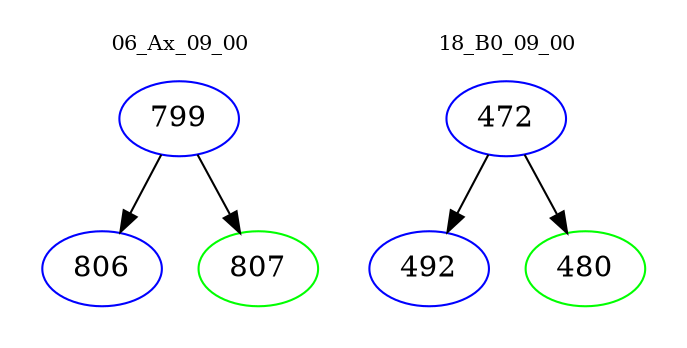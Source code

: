 digraph{
subgraph cluster_0 {
color = white
label = "06_Ax_09_00";
fontsize=10;
T0_799 [label="799", color="blue"]
T0_799 -> T0_806 [color="black"]
T0_806 [label="806", color="blue"]
T0_799 -> T0_807 [color="black"]
T0_807 [label="807", color="green"]
}
subgraph cluster_1 {
color = white
label = "18_B0_09_00";
fontsize=10;
T1_472 [label="472", color="blue"]
T1_472 -> T1_492 [color="black"]
T1_492 [label="492", color="blue"]
T1_472 -> T1_480 [color="black"]
T1_480 [label="480", color="green"]
}
}
